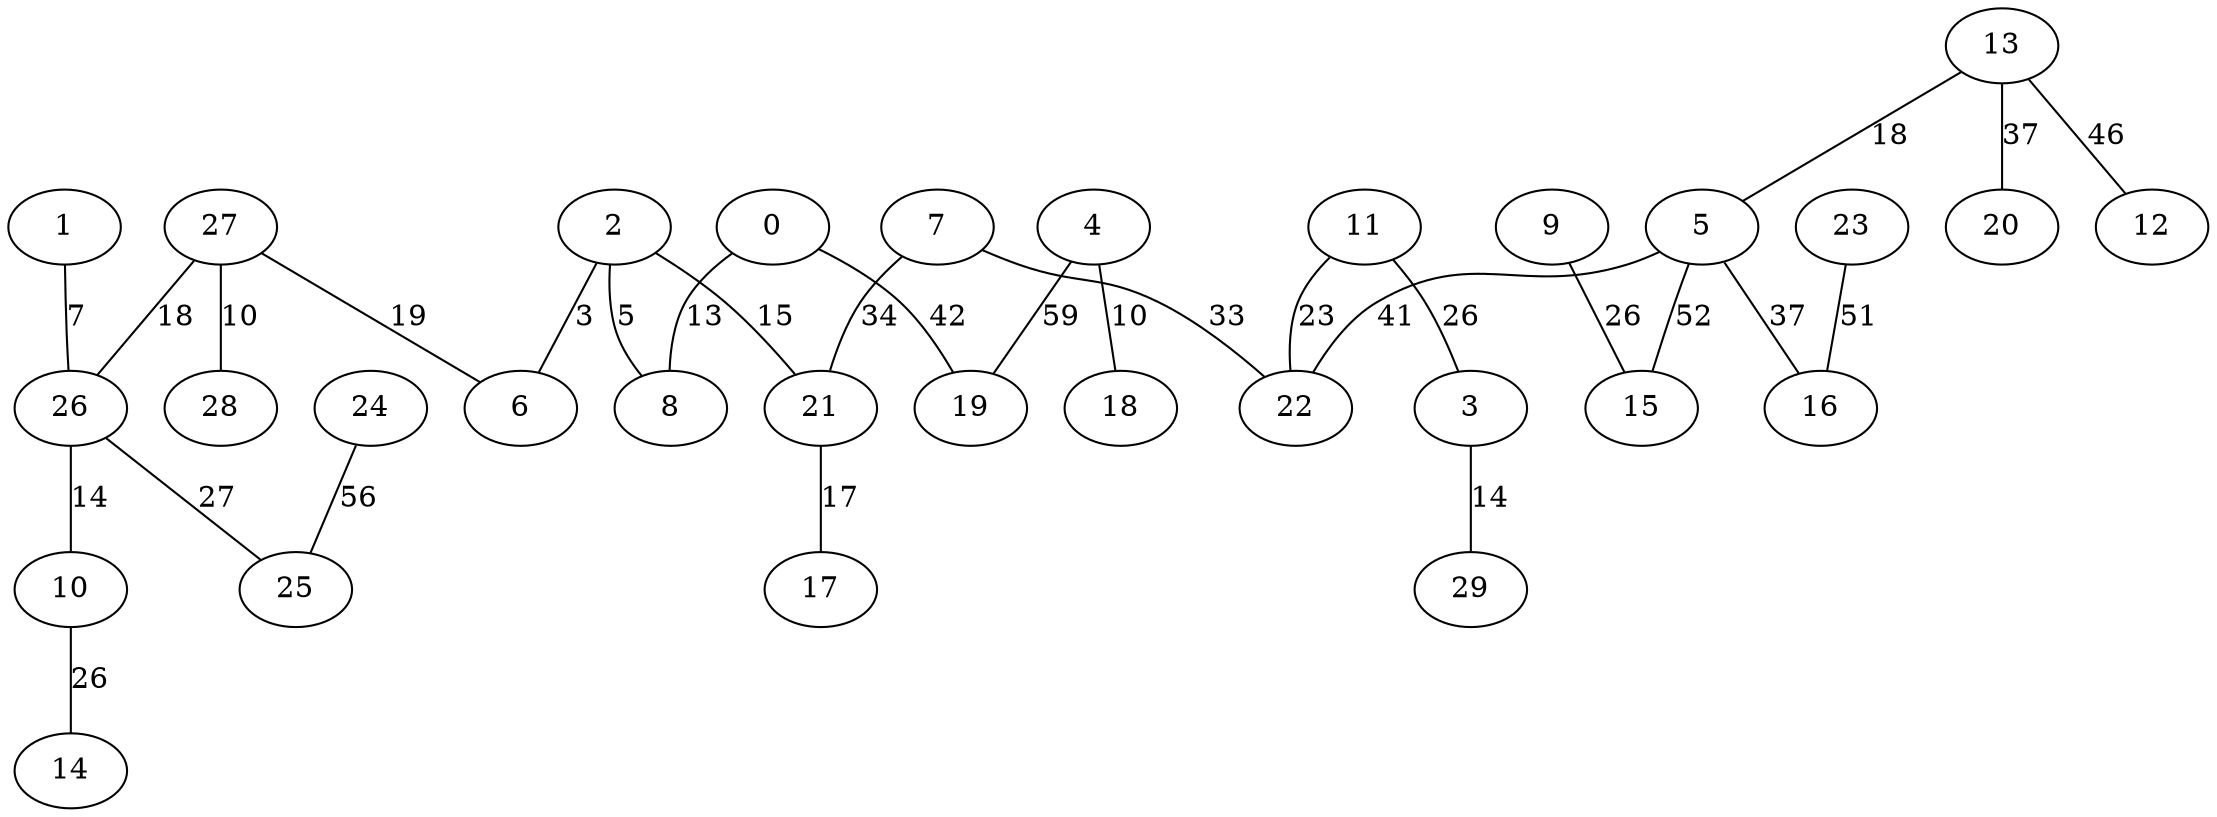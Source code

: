 graph {
  2 -- 6 [label="3"];
  2 -- 8 [label="5"];
  1 -- 26 [label="7"];
  4 -- 18 [label="10"];
  27 -- 28 [label="10"];
  0 -- 8 [label="13"];
  26 -- 10 [label="14"];
  3 -- 29 [label="14"];
  2 -- 21 [label="15"];
  21 -- 17 [label="17"];
  13 -- 5 [label="18"];
  27 -- 26 [label="18"];
  27 -- 6 [label="19"];
  11 -- 22 [label="23"];
  11 -- 3 [label="26"];
  9 -- 15 [label="26"];
  10 -- 14 [label="26"];
  26 -- 25 [label="27"];
  7 -- 22 [label="33"];
  7 -- 21 [label="34"];
  13 -- 20 [label="37"];
  5 -- 16 [label="37"];
  5 -- 22 [label="41"];
  0 -- 19 [label="42"];
  13 -- 12 [label="46"];
  23 -- 16 [label="51"];
  5 -- 15 [label="52"];
  24 -- 25 [label="56"];
  4 -- 19 [label="59"];
}